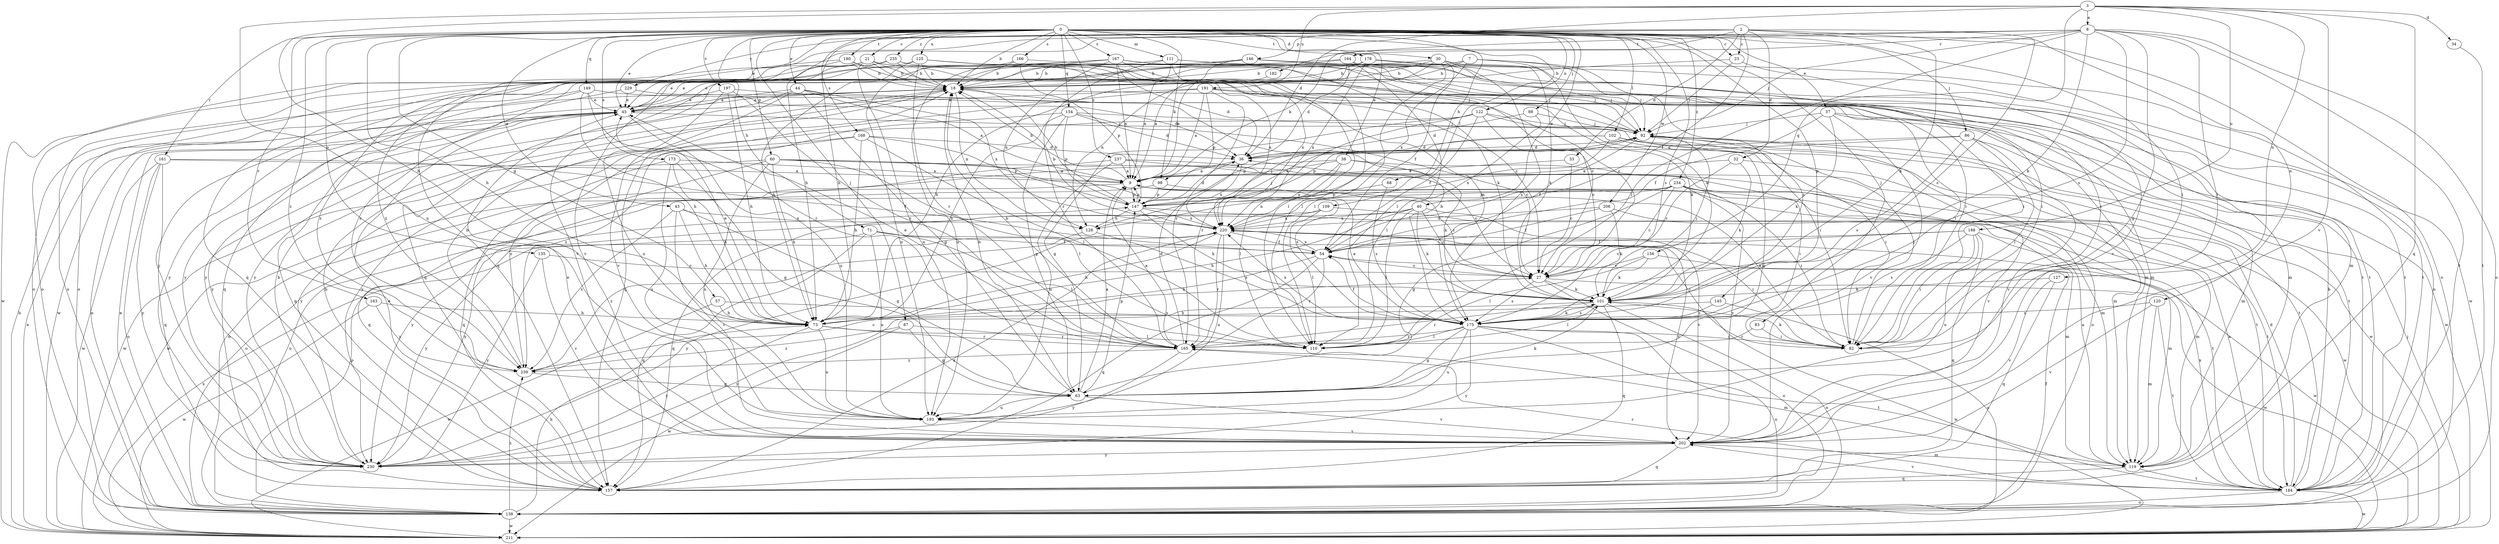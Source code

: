 strict digraph  {
0;
2;
3;
7;
8;
9;
18;
21;
23;
27;
30;
32;
33;
34;
36;
37;
38;
40;
43;
44;
45;
54;
57;
60;
63;
68;
71;
73;
82;
83;
86;
87;
88;
92;
98;
101;
102;
109;
110;
111;
119;
120;
122;
125;
127;
128;
135;
138;
145;
146;
147;
149;
154;
156;
157;
161;
163;
164;
165;
166;
167;
168;
173;
175;
178;
180;
182;
184;
188;
191;
193;
197;
202;
206;
211;
220;
229;
230;
234;
235;
237;
239;
0 -> 18  [label=b];
0 -> 21  [label=c];
0 -> 23  [label=c];
0 -> 30  [label=d];
0 -> 37  [label=e];
0 -> 38  [label=e];
0 -> 40  [label=e];
0 -> 43  [label=e];
0 -> 44  [label=e];
0 -> 45  [label=e];
0 -> 57  [label=g];
0 -> 60  [label=g];
0 -> 68  [label=h];
0 -> 71  [label=h];
0 -> 73  [label=h];
0 -> 82  [label=i];
0 -> 83  [label=j];
0 -> 86  [label=j];
0 -> 87  [label=j];
0 -> 88  [label=j];
0 -> 98  [label=k];
0 -> 102  [label=l];
0 -> 109  [label=l];
0 -> 111  [label=m];
0 -> 120  [label=n];
0 -> 122  [label=n];
0 -> 125  [label=n];
0 -> 135  [label=o];
0 -> 145  [label=p];
0 -> 149  [label=q];
0 -> 154  [label=q];
0 -> 161  [label=r];
0 -> 163  [label=r];
0 -> 166  [label=s];
0 -> 167  [label=s];
0 -> 168  [label=s];
0 -> 173  [label=s];
0 -> 175  [label=s];
0 -> 178  [label=t];
0 -> 180  [label=t];
0 -> 197  [label=v];
0 -> 206  [label=w];
0 -> 234  [label=z];
0 -> 235  [label=z];
0 -> 237  [label=z];
0 -> 239  [label=z];
2 -> 23  [label=c];
2 -> 32  [label=d];
2 -> 33  [label=d];
2 -> 45  [label=e];
2 -> 54  [label=f];
2 -> 73  [label=h];
2 -> 98  [label=k];
2 -> 101  [label=k];
2 -> 138  [label=o];
2 -> 146  [label=p];
2 -> 175  [label=s];
2 -> 229  [label=y];
3 -> 8  [label=a];
3 -> 34  [label=d];
3 -> 36  [label=d];
3 -> 73  [label=h];
3 -> 127  [label=n];
3 -> 156  [label=q];
3 -> 157  [label=q];
3 -> 188  [label=u];
3 -> 191  [label=u];
3 -> 193  [label=u];
3 -> 202  [label=v];
7 -> 18  [label=b];
7 -> 92  [label=j];
7 -> 101  [label=k];
7 -> 157  [label=q];
7 -> 175  [label=s];
7 -> 220  [label=x];
7 -> 239  [label=z];
8 -> 63  [label=g];
8 -> 73  [label=h];
8 -> 82  [label=i];
8 -> 92  [label=j];
8 -> 101  [label=k];
8 -> 110  [label=l];
8 -> 138  [label=o];
8 -> 157  [label=q];
8 -> 164  [label=r];
8 -> 175  [label=s];
8 -> 182  [label=t];
8 -> 184  [label=t];
9 -> 18  [label=b];
9 -> 138  [label=o];
9 -> 147  [label=p];
18 -> 45  [label=e];
18 -> 128  [label=n];
18 -> 211  [label=w];
18 -> 230  [label=y];
21 -> 18  [label=b];
21 -> 27  [label=c];
21 -> 92  [label=j];
21 -> 138  [label=o];
21 -> 193  [label=u];
21 -> 211  [label=w];
21 -> 220  [label=x];
21 -> 239  [label=z];
23 -> 18  [label=b];
23 -> 92  [label=j];
23 -> 202  [label=v];
27 -> 101  [label=k];
27 -> 138  [label=o];
27 -> 175  [label=s];
27 -> 211  [label=w];
30 -> 18  [label=b];
30 -> 54  [label=f];
30 -> 101  [label=k];
30 -> 110  [label=l];
30 -> 128  [label=n];
30 -> 175  [label=s];
30 -> 230  [label=y];
32 -> 9  [label=a];
32 -> 27  [label=c];
32 -> 101  [label=k];
32 -> 202  [label=v];
33 -> 9  [label=a];
33 -> 27  [label=c];
34 -> 184  [label=t];
36 -> 9  [label=a];
36 -> 220  [label=x];
37 -> 54  [label=f];
37 -> 92  [label=j];
37 -> 101  [label=k];
37 -> 184  [label=t];
37 -> 202  [label=v];
37 -> 211  [label=w];
38 -> 9  [label=a];
38 -> 82  [label=i];
38 -> 101  [label=k];
38 -> 110  [label=l];
38 -> 211  [label=w];
38 -> 220  [label=x];
40 -> 27  [label=c];
40 -> 73  [label=h];
40 -> 101  [label=k];
40 -> 110  [label=l];
40 -> 202  [label=v];
40 -> 220  [label=x];
40 -> 230  [label=y];
43 -> 63  [label=g];
43 -> 73  [label=h];
43 -> 202  [label=v];
43 -> 220  [label=x];
43 -> 239  [label=z];
44 -> 9  [label=a];
44 -> 45  [label=e];
44 -> 63  [label=g];
44 -> 119  [label=m];
44 -> 202  [label=v];
44 -> 220  [label=x];
44 -> 230  [label=y];
45 -> 92  [label=j];
45 -> 138  [label=o];
45 -> 157  [label=q];
45 -> 193  [label=u];
45 -> 230  [label=y];
54 -> 27  [label=c];
54 -> 73  [label=h];
54 -> 157  [label=q];
54 -> 165  [label=r];
54 -> 220  [label=x];
57 -> 73  [label=h];
57 -> 175  [label=s];
57 -> 211  [label=w];
60 -> 9  [label=a];
60 -> 73  [label=h];
60 -> 110  [label=l];
60 -> 157  [label=q];
60 -> 175  [label=s];
60 -> 184  [label=t];
60 -> 193  [label=u];
60 -> 211  [label=w];
63 -> 9  [label=a];
63 -> 18  [label=b];
63 -> 101  [label=k];
63 -> 147  [label=p];
63 -> 193  [label=u];
63 -> 202  [label=v];
68 -> 147  [label=p];
68 -> 175  [label=s];
71 -> 54  [label=f];
71 -> 82  [label=i];
71 -> 110  [label=l];
71 -> 157  [label=q];
71 -> 193  [label=u];
71 -> 230  [label=y];
73 -> 45  [label=e];
73 -> 110  [label=l];
73 -> 165  [label=r];
73 -> 193  [label=u];
73 -> 230  [label=y];
82 -> 9  [label=a];
82 -> 92  [label=j];
82 -> 101  [label=k];
83 -> 82  [label=i];
83 -> 165  [label=r];
86 -> 36  [label=d];
86 -> 82  [label=i];
86 -> 119  [label=m];
86 -> 147  [label=p];
86 -> 175  [label=s];
86 -> 202  [label=v];
87 -> 63  [label=g];
87 -> 165  [label=r];
87 -> 211  [label=w];
87 -> 239  [label=z];
88 -> 36  [label=d];
88 -> 92  [label=j];
88 -> 110  [label=l];
92 -> 36  [label=d];
92 -> 54  [label=f];
92 -> 82  [label=i];
92 -> 138  [label=o];
92 -> 211  [label=w];
98 -> 27  [label=c];
98 -> 147  [label=p];
98 -> 230  [label=y];
101 -> 73  [label=h];
101 -> 92  [label=j];
101 -> 110  [label=l];
101 -> 138  [label=o];
101 -> 157  [label=q];
101 -> 165  [label=r];
101 -> 175  [label=s];
101 -> 211  [label=w];
102 -> 36  [label=d];
102 -> 63  [label=g];
102 -> 119  [label=m];
102 -> 147  [label=p];
102 -> 184  [label=t];
102 -> 220  [label=x];
109 -> 110  [label=l];
109 -> 157  [label=q];
109 -> 184  [label=t];
109 -> 220  [label=x];
111 -> 9  [label=a];
111 -> 18  [label=b];
111 -> 82  [label=i];
111 -> 110  [label=l];
111 -> 165  [label=r];
111 -> 184  [label=t];
119 -> 9  [label=a];
119 -> 157  [label=q];
119 -> 184  [label=t];
120 -> 119  [label=m];
120 -> 175  [label=s];
120 -> 184  [label=t];
120 -> 202  [label=v];
122 -> 27  [label=c];
122 -> 54  [label=f];
122 -> 63  [label=g];
122 -> 82  [label=i];
122 -> 92  [label=j];
122 -> 165  [label=r];
122 -> 230  [label=y];
125 -> 18  [label=b];
125 -> 73  [label=h];
125 -> 82  [label=i];
125 -> 157  [label=q];
125 -> 165  [label=r];
125 -> 184  [label=t];
127 -> 101  [label=k];
127 -> 157  [label=q];
127 -> 202  [label=v];
128 -> 92  [label=j];
128 -> 175  [label=s];
128 -> 239  [label=z];
135 -> 27  [label=c];
135 -> 202  [label=v];
135 -> 230  [label=y];
138 -> 45  [label=e];
138 -> 54  [label=f];
138 -> 73  [label=h];
138 -> 147  [label=p];
138 -> 211  [label=w];
138 -> 239  [label=z];
145 -> 138  [label=o];
145 -> 175  [label=s];
145 -> 230  [label=y];
146 -> 9  [label=a];
146 -> 18  [label=b];
146 -> 45  [label=e];
146 -> 119  [label=m];
146 -> 138  [label=o];
146 -> 211  [label=w];
146 -> 239  [label=z];
147 -> 9  [label=a];
147 -> 18  [label=b];
147 -> 36  [label=d];
147 -> 92  [label=j];
147 -> 101  [label=k];
147 -> 119  [label=m];
147 -> 128  [label=n];
147 -> 220  [label=x];
149 -> 45  [label=e];
149 -> 73  [label=h];
149 -> 82  [label=i];
149 -> 157  [label=q];
149 -> 165  [label=r];
149 -> 230  [label=y];
154 -> 27  [label=c];
154 -> 36  [label=d];
154 -> 63  [label=g];
154 -> 73  [label=h];
154 -> 92  [label=j];
154 -> 147  [label=p];
154 -> 239  [label=z];
156 -> 27  [label=c];
156 -> 101  [label=k];
156 -> 110  [label=l];
156 -> 211  [label=w];
157 -> 18  [label=b];
157 -> 45  [label=e];
157 -> 220  [label=x];
161 -> 9  [label=a];
161 -> 54  [label=f];
161 -> 138  [label=o];
161 -> 157  [label=q];
161 -> 211  [label=w];
161 -> 230  [label=y];
163 -> 73  [label=h];
163 -> 211  [label=w];
163 -> 239  [label=z];
164 -> 18  [label=b];
164 -> 36  [label=d];
164 -> 45  [label=e];
164 -> 73  [label=h];
164 -> 82  [label=i];
164 -> 92  [label=j];
164 -> 110  [label=l];
165 -> 9  [label=a];
165 -> 18  [label=b];
165 -> 36  [label=d];
165 -> 45  [label=e];
165 -> 119  [label=m];
165 -> 230  [label=y];
165 -> 239  [label=z];
166 -> 18  [label=b];
166 -> 92  [label=j];
166 -> 147  [label=p];
166 -> 193  [label=u];
167 -> 9  [label=a];
167 -> 18  [label=b];
167 -> 27  [label=c];
167 -> 36  [label=d];
167 -> 92  [label=j];
167 -> 101  [label=k];
167 -> 110  [label=l];
167 -> 128  [label=n];
167 -> 138  [label=o];
167 -> 193  [label=u];
168 -> 36  [label=d];
168 -> 73  [label=h];
168 -> 110  [label=l];
168 -> 147  [label=p];
168 -> 230  [label=y];
168 -> 239  [label=z];
173 -> 9  [label=a];
173 -> 63  [label=g];
173 -> 73  [label=h];
173 -> 157  [label=q];
173 -> 193  [label=u];
175 -> 9  [label=a];
175 -> 18  [label=b];
175 -> 54  [label=f];
175 -> 63  [label=g];
175 -> 82  [label=i];
175 -> 101  [label=k];
175 -> 110  [label=l];
175 -> 138  [label=o];
175 -> 165  [label=r];
175 -> 184  [label=t];
175 -> 193  [label=u];
175 -> 220  [label=x];
175 -> 230  [label=y];
178 -> 18  [label=b];
178 -> 82  [label=i];
178 -> 138  [label=o];
178 -> 184  [label=t];
178 -> 220  [label=x];
180 -> 18  [label=b];
180 -> 27  [label=c];
180 -> 138  [label=o];
180 -> 202  [label=v];
180 -> 220  [label=x];
182 -> 9  [label=a];
184 -> 9  [label=a];
184 -> 18  [label=b];
184 -> 36  [label=d];
184 -> 138  [label=o];
184 -> 165  [label=r];
184 -> 202  [label=v];
184 -> 211  [label=w];
184 -> 220  [label=x];
188 -> 27  [label=c];
188 -> 54  [label=f];
188 -> 82  [label=i];
188 -> 119  [label=m];
188 -> 157  [label=q];
188 -> 175  [label=s];
188 -> 193  [label=u];
191 -> 9  [label=a];
191 -> 45  [label=e];
191 -> 101  [label=k];
191 -> 119  [label=m];
191 -> 147  [label=p];
191 -> 157  [label=q];
191 -> 165  [label=r];
193 -> 202  [label=v];
197 -> 45  [label=e];
197 -> 73  [label=h];
197 -> 119  [label=m];
197 -> 165  [label=r];
197 -> 193  [label=u];
202 -> 45  [label=e];
202 -> 119  [label=m];
202 -> 157  [label=q];
202 -> 230  [label=y];
206 -> 54  [label=f];
206 -> 101  [label=k];
206 -> 119  [label=m];
206 -> 220  [label=x];
211 -> 18  [label=b];
211 -> 45  [label=e];
211 -> 92  [label=j];
211 -> 220  [label=x];
220 -> 18  [label=b];
220 -> 54  [label=f];
220 -> 73  [label=h];
220 -> 82  [label=i];
220 -> 165  [label=r];
220 -> 193  [label=u];
220 -> 202  [label=v];
220 -> 230  [label=y];
229 -> 36  [label=d];
229 -> 45  [label=e];
229 -> 230  [label=y];
230 -> 18  [label=b];
234 -> 27  [label=c];
234 -> 63  [label=g];
234 -> 82  [label=i];
234 -> 128  [label=n];
234 -> 138  [label=o];
234 -> 147  [label=p];
234 -> 184  [label=t];
234 -> 202  [label=v];
234 -> 211  [label=w];
235 -> 18  [label=b];
235 -> 45  [label=e];
235 -> 175  [label=s];
235 -> 184  [label=t];
235 -> 202  [label=v];
237 -> 9  [label=a];
237 -> 27  [label=c];
237 -> 119  [label=m];
237 -> 138  [label=o];
237 -> 193  [label=u];
239 -> 18  [label=b];
239 -> 27  [label=c];
239 -> 63  [label=g];
}
